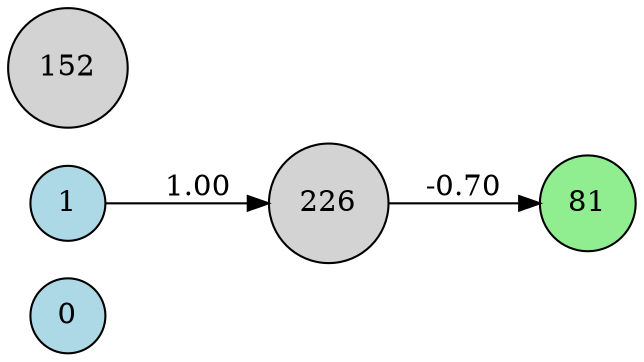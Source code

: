 digraph neat {
  rankdir=LR;
  node [shape=circle];
  node0 [label="0", style=filled, fillcolor=lightblue];
  node1 [label="1", style=filled, fillcolor=lightblue];
  node81 [label="81", style=filled, fillcolor=lightgreen];
  node152 [label="152", style=filled, fillcolor=lightgray];
  node226 [label="226", style=filled, fillcolor=lightgray];
  node1 -> node226 [label="1.00"];
  node226 -> node81 [label="-0.70"];
}
